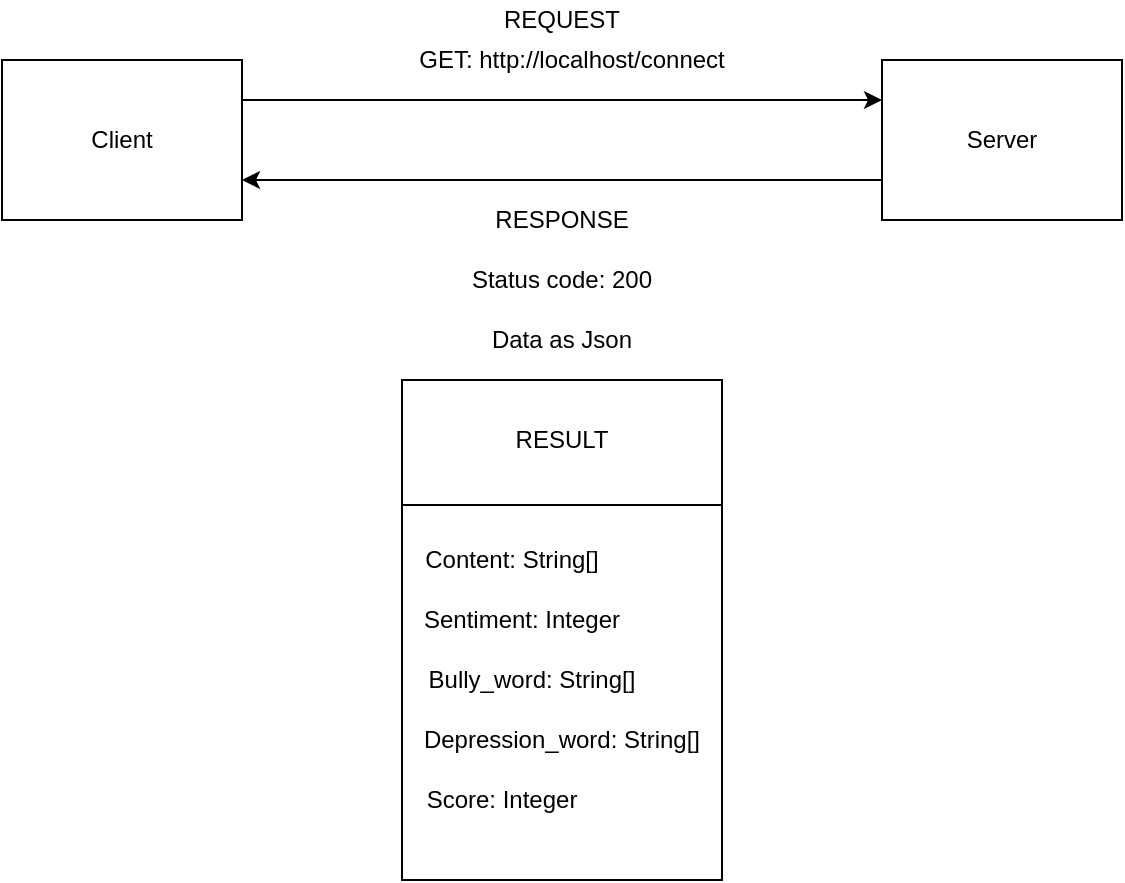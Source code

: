 <mxfile version="13.10.0" type="embed">
    <diagram id="MPZmEV9EABCrC7DY8nbw" name="Page-1">
        <mxGraphModel dx="820" dy="1578" grid="1" gridSize="10" guides="1" tooltips="1" connect="1" arrows="1" fold="1" page="1" pageScale="1" pageWidth="850" pageHeight="1100" math="0" shadow="0">
            <root>
                <mxCell id="0"/>
                <mxCell id="1" parent="0"/>
                <mxCell id="2" value="Client" style="rounded=0;whiteSpace=wrap;html=1;" vertex="1" parent="1">
                    <mxGeometry x="120" y="-1000" width="120" height="80" as="geometry"/>
                </mxCell>
                <mxCell id="3" value="Server" style="rounded=0;whiteSpace=wrap;html=1;" vertex="1" parent="1">
                    <mxGeometry x="560" y="-1000" width="120" height="80" as="geometry"/>
                </mxCell>
                <mxCell id="4" value="" style="endArrow=classic;html=1;exitX=1;exitY=0.25;exitDx=0;exitDy=0;entryX=0;entryY=0.25;entryDx=0;entryDy=0;" edge="1" parent="1" source="2" target="3">
                    <mxGeometry width="50" height="50" relative="1" as="geometry">
                        <mxPoint x="390" y="-800" as="sourcePoint"/>
                        <mxPoint x="440" y="-850" as="targetPoint"/>
                    </mxGeometry>
                </mxCell>
                <mxCell id="6" value="" style="endArrow=classic;html=1;exitX=0;exitY=0.75;exitDx=0;exitDy=0;entryX=1;entryY=0.75;entryDx=0;entryDy=0;" edge="1" parent="1" source="3" target="2">
                    <mxGeometry width="50" height="50" relative="1" as="geometry">
                        <mxPoint x="390" y="-800" as="sourcePoint"/>
                        <mxPoint x="440" y="-850" as="targetPoint"/>
                    </mxGeometry>
                </mxCell>
                <mxCell id="7" value="REQUEST" style="text;html=1;strokeColor=none;fillColor=none;align=center;verticalAlign=middle;whiteSpace=wrap;rounded=0;" vertex="1" parent="1">
                    <mxGeometry x="380" y="-1030" width="40" height="20" as="geometry"/>
                </mxCell>
                <mxCell id="8" value="GET: http://localhost/connect" style="text;html=1;strokeColor=none;fillColor=none;align=center;verticalAlign=middle;whiteSpace=wrap;rounded=0;" vertex="1" parent="1">
                    <mxGeometry x="310" y="-1010" width="190" height="20" as="geometry"/>
                </mxCell>
                <mxCell id="9" value="RESPONSE" style="text;html=1;strokeColor=none;fillColor=none;align=center;verticalAlign=middle;whiteSpace=wrap;rounded=0;" vertex="1" parent="1">
                    <mxGeometry x="380" y="-930" width="40" height="20" as="geometry"/>
                </mxCell>
                <mxCell id="10" value="" style="rounded=0;whiteSpace=wrap;html=1;" vertex="1" parent="1">
                    <mxGeometry x="320" y="-840" width="160" height="250" as="geometry"/>
                </mxCell>
                <mxCell id="12" value="" style="endArrow=none;html=1;exitX=0;exitY=0.25;exitDx=0;exitDy=0;entryX=1;entryY=0.25;entryDx=0;entryDy=0;" edge="1" parent="1" source="10" target="10">
                    <mxGeometry width="50" height="50" relative="1" as="geometry">
                        <mxPoint x="400" y="-660" as="sourcePoint"/>
                        <mxPoint x="450" y="-710" as="targetPoint"/>
                    </mxGeometry>
                </mxCell>
                <mxCell id="13" value="RESULT" style="text;html=1;strokeColor=none;fillColor=none;align=center;verticalAlign=middle;whiteSpace=wrap;rounded=0;" vertex="1" parent="1">
                    <mxGeometry x="380" y="-820" width="40" height="20" as="geometry"/>
                </mxCell>
                <mxCell id="14" value="Content: String[]" style="text;html=1;strokeColor=none;fillColor=none;align=center;verticalAlign=middle;whiteSpace=wrap;rounded=0;" vertex="1" parent="1">
                    <mxGeometry x="320" y="-760" width="110" height="20" as="geometry"/>
                </mxCell>
                <mxCell id="15" value="Sentiment: Integer" style="text;html=1;strokeColor=none;fillColor=none;align=center;verticalAlign=middle;whiteSpace=wrap;rounded=0;" vertex="1" parent="1">
                    <mxGeometry x="320" y="-730" width="120" height="20" as="geometry"/>
                </mxCell>
                <mxCell id="16" value="Bully_word: String[]" style="text;html=1;strokeColor=none;fillColor=none;align=center;verticalAlign=middle;whiteSpace=wrap;rounded=0;" vertex="1" parent="1">
                    <mxGeometry x="320" y="-700" width="130" height="20" as="geometry"/>
                </mxCell>
                <mxCell id="17" value="Depression_word: String[]" style="text;html=1;strokeColor=none;fillColor=none;align=center;verticalAlign=middle;whiteSpace=wrap;rounded=0;" vertex="1" parent="1">
                    <mxGeometry x="320" y="-670" width="160" height="20" as="geometry"/>
                </mxCell>
                <mxCell id="18" value="Score: Integer" style="text;html=1;strokeColor=none;fillColor=none;align=center;verticalAlign=middle;whiteSpace=wrap;rounded=0;" vertex="1" parent="1">
                    <mxGeometry x="320" y="-640" width="100" height="20" as="geometry"/>
                </mxCell>
                <mxCell id="19" value="Status code: 200" style="text;html=1;strokeColor=none;fillColor=none;align=center;verticalAlign=middle;whiteSpace=wrap;rounded=0;" vertex="1" parent="1">
                    <mxGeometry x="350" y="-900" width="100" height="20" as="geometry"/>
                </mxCell>
                <mxCell id="20" value="Data as Json" style="text;html=1;strokeColor=none;fillColor=none;align=center;verticalAlign=middle;whiteSpace=wrap;rounded=0;" vertex="1" parent="1">
                    <mxGeometry x="350" y="-870" width="100" height="20" as="geometry"/>
                </mxCell>
            </root>
        </mxGraphModel>
    </diagram>
</mxfile>